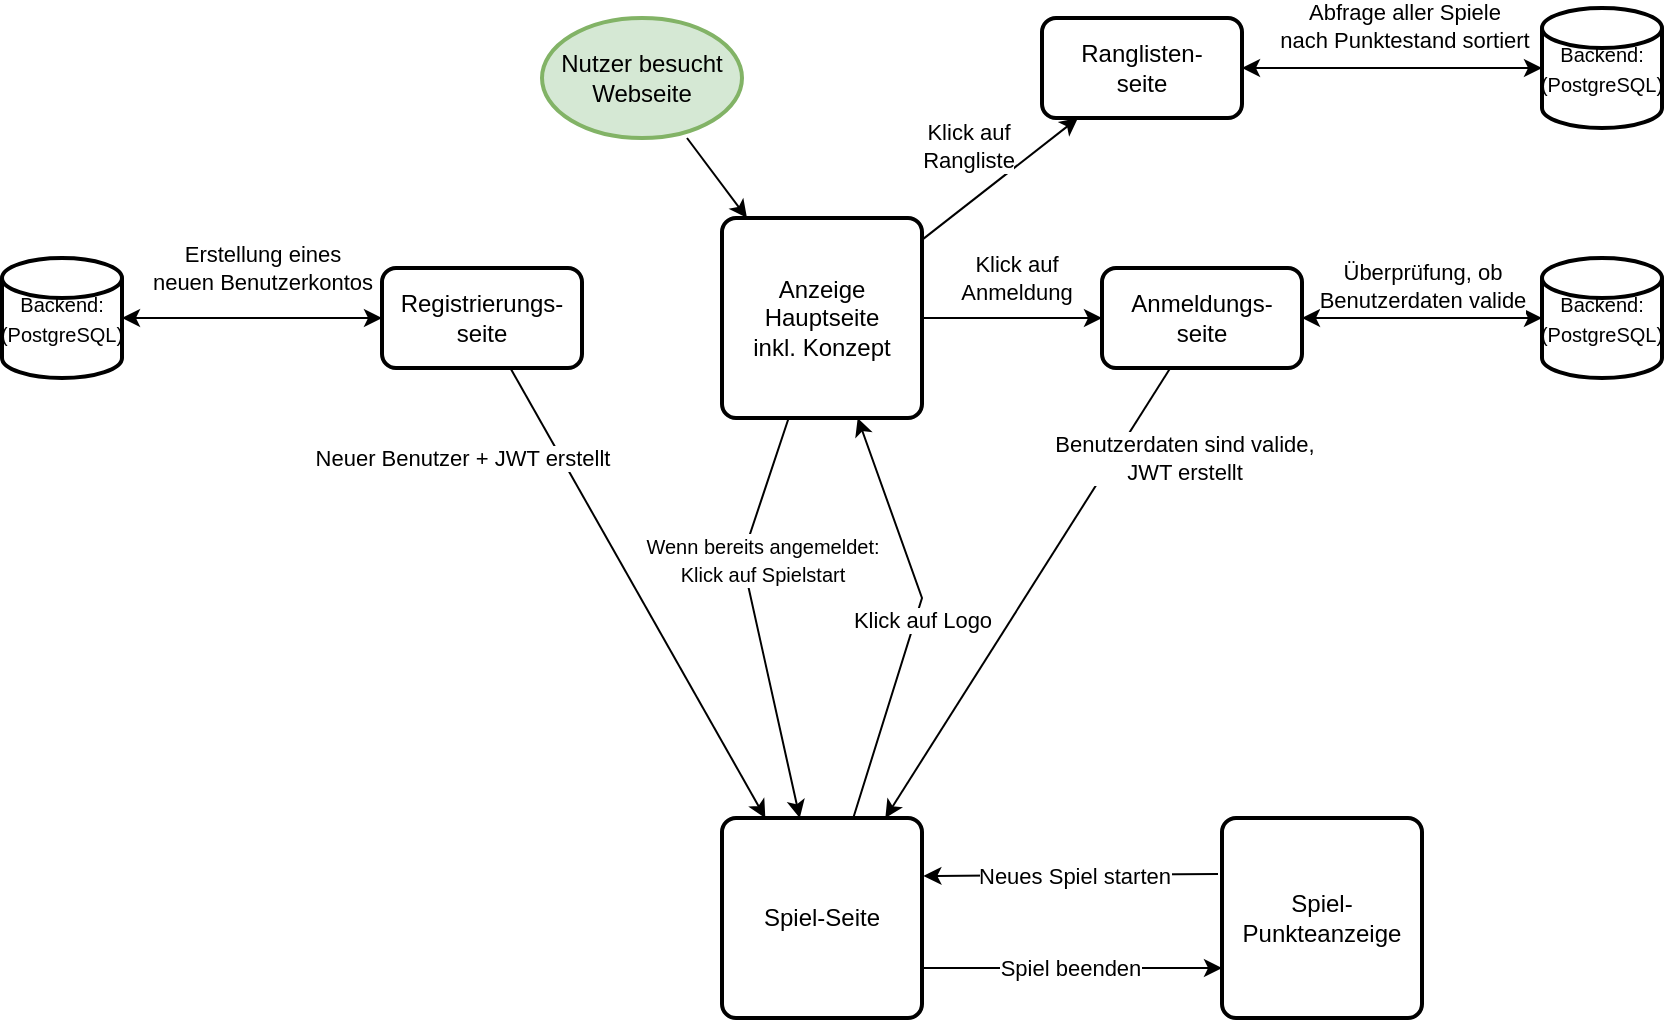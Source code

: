 <mxfile version="24.6.3" type="device">
  <diagram name="Page-1" id="NS6wMwtN1VQb5dfhVf4_">
    <mxGraphModel dx="2497" dy="916" grid="1" gridSize="10" guides="1" tooltips="1" connect="1" arrows="1" fold="1" page="1" pageScale="1" pageWidth="850" pageHeight="1100" math="0" shadow="0">
      <root>
        <mxCell id="0" />
        <mxCell id="1" parent="0" />
        <mxCell id="o07_tmJpIl-laI3UJr2p-1" value="" style="endArrow=classic;html=1;rounded=0;" edge="1" parent="1" source="o07_tmJpIl-laI3UJr2p-2" target="o07_tmJpIl-laI3UJr2p-3">
          <mxGeometry width="50" height="50" relative="1" as="geometry">
            <mxPoint x="350" y="420" as="sourcePoint" />
            <mxPoint x="400" y="370" as="targetPoint" />
          </mxGeometry>
        </mxCell>
        <mxCell id="o07_tmJpIl-laI3UJr2p-2" value="Nutzer besucht Webseite" style="strokeWidth=2;html=1;shape=mxgraph.flowchart.start_1;whiteSpace=wrap;fillColor=#d5e8d4;strokeColor=#82b366;" vertex="1" parent="1">
          <mxGeometry x="260" y="220" width="100" height="60" as="geometry" />
        </mxCell>
        <mxCell id="o07_tmJpIl-laI3UJr2p-3" value="&lt;div&gt;Anzeige&lt;/div&gt;&lt;div&gt;Hauptseite&lt;/div&gt;&lt;div&gt;inkl. Konzept&lt;/div&gt;" style="rounded=1;whiteSpace=wrap;html=1;absoluteArcSize=1;arcSize=14;strokeWidth=2;" vertex="1" parent="1">
          <mxGeometry x="350" y="320" width="100" height="100" as="geometry" />
        </mxCell>
        <mxCell id="o07_tmJpIl-laI3UJr2p-4" value="&lt;font style=&quot;font-size: 10px;&quot;&gt;Backend:&lt;br&gt;&lt;font style=&quot;font-size: 10px;&quot;&gt;(PostgreSQL)&lt;/font&gt;&lt;/font&gt;" style="strokeWidth=2;html=1;shape=mxgraph.flowchart.database;whiteSpace=wrap;" vertex="1" parent="1">
          <mxGeometry x="760" y="340" width="60" height="60" as="geometry" />
        </mxCell>
        <mxCell id="o07_tmJpIl-laI3UJr2p-5" value="" style="endArrow=classic;html=1;rounded=0;" edge="1" parent="1" source="o07_tmJpIl-laI3UJr2p-3" target="o07_tmJpIl-laI3UJr2p-6">
          <mxGeometry width="50" height="50" relative="1" as="geometry">
            <mxPoint x="630" y="430" as="sourcePoint" />
            <mxPoint x="600" y="370" as="targetPoint" />
          </mxGeometry>
        </mxCell>
        <mxCell id="o07_tmJpIl-laI3UJr2p-7" value="Klick auf&lt;br&gt;Anmeldung" style="edgeLabel;html=1;align=center;verticalAlign=middle;resizable=0;points=[];" vertex="1" connectable="0" parent="o07_tmJpIl-laI3UJr2p-5">
          <mxGeometry x="0.411" y="-1" relative="1" as="geometry">
            <mxPoint x="-17" y="-21" as="offset" />
          </mxGeometry>
        </mxCell>
        <mxCell id="o07_tmJpIl-laI3UJr2p-6" value="Anmeldungs-&lt;br&gt;seite" style="rounded=1;whiteSpace=wrap;html=1;absoluteArcSize=1;arcSize=14;strokeWidth=2;" vertex="1" parent="1">
          <mxGeometry x="540" y="345" width="100" height="50" as="geometry" />
        </mxCell>
        <mxCell id="o07_tmJpIl-laI3UJr2p-9" value="" style="endArrow=classic;startArrow=classic;html=1;rounded=0;" edge="1" parent="1" source="o07_tmJpIl-laI3UJr2p-6" target="o07_tmJpIl-laI3UJr2p-4">
          <mxGeometry width="50" height="50" relative="1" as="geometry">
            <mxPoint x="700" y="480" as="sourcePoint" />
            <mxPoint x="750" y="430" as="targetPoint" />
          </mxGeometry>
        </mxCell>
        <mxCell id="o07_tmJpIl-laI3UJr2p-10" value="&lt;div&gt;Überprüfung, ob&lt;/div&gt;&lt;div&gt;Benutzerdaten valide&lt;/div&gt;" style="edgeLabel;html=1;align=center;verticalAlign=middle;resizable=0;points=[];" vertex="1" connectable="0" parent="o07_tmJpIl-laI3UJr2p-9">
          <mxGeometry x="0.501" y="2" relative="1" as="geometry">
            <mxPoint x="-30" y="-14" as="offset" />
          </mxGeometry>
        </mxCell>
        <mxCell id="o07_tmJpIl-laI3UJr2p-11" value="" style="endArrow=classic;html=1;rounded=0;" edge="1" parent="1" source="o07_tmJpIl-laI3UJr2p-6" target="o07_tmJpIl-laI3UJr2p-12">
          <mxGeometry width="50" height="50" relative="1" as="geometry">
            <mxPoint x="640" y="480" as="sourcePoint" />
            <mxPoint x="600" y="490" as="targetPoint" />
          </mxGeometry>
        </mxCell>
        <mxCell id="o07_tmJpIl-laI3UJr2p-13" value="Benutzerdaten sind valide,&lt;br&gt;&lt;div&gt;JWT erstellt&lt;/div&gt;" style="edgeLabel;html=1;align=center;verticalAlign=middle;resizable=0;points=[];" vertex="1" connectable="0" parent="o07_tmJpIl-laI3UJr2p-11">
          <mxGeometry x="-0.263" y="2" relative="1" as="geometry">
            <mxPoint x="57" y="-39" as="offset" />
          </mxGeometry>
        </mxCell>
        <mxCell id="o07_tmJpIl-laI3UJr2p-12" value="Spiel-Seite" style="rounded=1;whiteSpace=wrap;html=1;absoluteArcSize=1;arcSize=14;strokeWidth=2;" vertex="1" parent="1">
          <mxGeometry x="350" y="620" width="100" height="100" as="geometry" />
        </mxCell>
        <mxCell id="o07_tmJpIl-laI3UJr2p-14" value="" style="endArrow=classic;html=1;rounded=0;" edge="1" parent="1" source="o07_tmJpIl-laI3UJr2p-3" target="o07_tmJpIl-laI3UJr2p-12">
          <mxGeometry width="50" height="50" relative="1" as="geometry">
            <mxPoint x="460" y="380" as="sourcePoint" />
            <mxPoint x="550" y="380" as="targetPoint" />
            <Array as="points">
              <mxPoint x="360" y="490" />
            </Array>
          </mxGeometry>
        </mxCell>
        <mxCell id="o07_tmJpIl-laI3UJr2p-15" value="&lt;font style=&quot;font-size: 10px;&quot;&gt;Wenn bereits angemeldet:&lt;br&gt;Klick auf Spielstart&lt;/font&gt;" style="edgeLabel;html=1;align=center;verticalAlign=middle;resizable=0;points=[];" vertex="1" connectable="0" parent="o07_tmJpIl-laI3UJr2p-14">
          <mxGeometry x="0.411" y="-1" relative="1" as="geometry">
            <mxPoint x="-5" y="-70" as="offset" />
          </mxGeometry>
        </mxCell>
        <mxCell id="o07_tmJpIl-laI3UJr2p-16" value="&lt;div&gt;Registrierungs-&lt;/div&gt;&lt;div&gt;seite&lt;/div&gt;" style="rounded=1;whiteSpace=wrap;html=1;absoluteArcSize=1;arcSize=14;strokeWidth=2;" vertex="1" parent="1">
          <mxGeometry x="180" y="345" width="100" height="50" as="geometry" />
        </mxCell>
        <mxCell id="o07_tmJpIl-laI3UJr2p-17" value="&lt;font style=&quot;font-size: 10px;&quot;&gt;Backend:&lt;br&gt;&lt;font style=&quot;font-size: 10px;&quot;&gt;(PostgreSQL)&lt;/font&gt;&lt;/font&gt;" style="strokeWidth=2;html=1;shape=mxgraph.flowchart.database;whiteSpace=wrap;" vertex="1" parent="1">
          <mxGeometry x="-10" y="340" width="60" height="60" as="geometry" />
        </mxCell>
        <mxCell id="o07_tmJpIl-laI3UJr2p-18" value="" style="endArrow=classic;startArrow=classic;html=1;rounded=0;" edge="1" parent="1" target="o07_tmJpIl-laI3UJr2p-17" source="o07_tmJpIl-laI3UJr2p-16">
          <mxGeometry width="50" height="50" relative="1" as="geometry">
            <mxPoint x="-50" y="425" as="sourcePoint" />
            <mxPoint x="60" y="485" as="targetPoint" />
          </mxGeometry>
        </mxCell>
        <mxCell id="o07_tmJpIl-laI3UJr2p-19" value="Erstellung eines&lt;br&gt;neuen Benutzerkontos" style="edgeLabel;html=1;align=center;verticalAlign=middle;resizable=0;points=[];" vertex="1" connectable="0" parent="o07_tmJpIl-laI3UJr2p-18">
          <mxGeometry x="0.501" y="2" relative="1" as="geometry">
            <mxPoint x="37" y="-27" as="offset" />
          </mxGeometry>
        </mxCell>
        <mxCell id="o07_tmJpIl-laI3UJr2p-20" value="" style="endArrow=classic;html=1;rounded=0;" edge="1" parent="1" source="o07_tmJpIl-laI3UJr2p-16" target="o07_tmJpIl-laI3UJr2p-12">
          <mxGeometry width="50" height="50" relative="1" as="geometry">
            <mxPoint x="579" y="405" as="sourcePoint" />
            <mxPoint x="451" y="560" as="targetPoint" />
          </mxGeometry>
        </mxCell>
        <mxCell id="o07_tmJpIl-laI3UJr2p-21" value="Neuer Benutzer + JWT erstellt" style="edgeLabel;html=1;align=center;verticalAlign=middle;resizable=0;points=[];" vertex="1" connectable="0" parent="o07_tmJpIl-laI3UJr2p-20">
          <mxGeometry x="-0.263" y="2" relative="1" as="geometry">
            <mxPoint x="-73" y="-37" as="offset" />
          </mxGeometry>
        </mxCell>
        <mxCell id="o07_tmJpIl-laI3UJr2p-23" value="" style="endArrow=classic;html=1;rounded=0;" edge="1" parent="1" source="o07_tmJpIl-laI3UJr2p-12" target="o07_tmJpIl-laI3UJr2p-3">
          <mxGeometry width="50" height="50" relative="1" as="geometry">
            <mxPoint x="393" y="430" as="sourcePoint" />
            <mxPoint x="530" y="590" as="targetPoint" />
            <Array as="points">
              <mxPoint x="450" y="510" />
            </Array>
          </mxGeometry>
        </mxCell>
        <mxCell id="o07_tmJpIl-laI3UJr2p-24" value="Klick auf Logo" style="edgeLabel;html=1;align=center;verticalAlign=middle;resizable=0;points=[];" vertex="1" connectable="0" parent="o07_tmJpIl-laI3UJr2p-23">
          <mxGeometry x="0.411" y="-1" relative="1" as="geometry">
            <mxPoint x="10" y="42" as="offset" />
          </mxGeometry>
        </mxCell>
        <mxCell id="o07_tmJpIl-laI3UJr2p-25" value="&lt;div&gt;Ranglisten-&lt;/div&gt;&lt;div&gt;seite&lt;br&gt;&lt;/div&gt;" style="rounded=1;whiteSpace=wrap;html=1;absoluteArcSize=1;arcSize=14;strokeWidth=2;" vertex="1" parent="1">
          <mxGeometry x="510" y="220" width="100" height="50" as="geometry" />
        </mxCell>
        <mxCell id="o07_tmJpIl-laI3UJr2p-26" value="" style="endArrow=classic;html=1;rounded=0;" edge="1" parent="1" source="o07_tmJpIl-laI3UJr2p-3" target="o07_tmJpIl-laI3UJr2p-25">
          <mxGeometry width="50" height="50" relative="1" as="geometry">
            <mxPoint x="460" y="380" as="sourcePoint" />
            <mxPoint x="550" y="380" as="targetPoint" />
          </mxGeometry>
        </mxCell>
        <mxCell id="o07_tmJpIl-laI3UJr2p-27" value="Klick auf&lt;br&gt;Rangliste" style="edgeLabel;html=1;align=center;verticalAlign=middle;resizable=0;points=[];" vertex="1" connectable="0" parent="o07_tmJpIl-laI3UJr2p-26">
          <mxGeometry x="0.411" y="-1" relative="1" as="geometry">
            <mxPoint x="-33" y="-5" as="offset" />
          </mxGeometry>
        </mxCell>
        <mxCell id="o07_tmJpIl-laI3UJr2p-29" value="&lt;font style=&quot;font-size: 10px;&quot;&gt;Backend:&lt;br&gt;&lt;font style=&quot;font-size: 10px;&quot;&gt;(PostgreSQL)&lt;/font&gt;&lt;/font&gt;" style="strokeWidth=2;html=1;shape=mxgraph.flowchart.database;whiteSpace=wrap;" vertex="1" parent="1">
          <mxGeometry x="760" y="215" width="60" height="60" as="geometry" />
        </mxCell>
        <mxCell id="o07_tmJpIl-laI3UJr2p-31" value="" style="endArrow=classic;startArrow=classic;html=1;rounded=0;" edge="1" parent="1" source="o07_tmJpIl-laI3UJr2p-25" target="o07_tmJpIl-laI3UJr2p-29">
          <mxGeometry width="50" height="50" relative="1" as="geometry">
            <mxPoint x="650" y="380" as="sourcePoint" />
            <mxPoint x="770" y="380" as="targetPoint" />
          </mxGeometry>
        </mxCell>
        <mxCell id="o07_tmJpIl-laI3UJr2p-32" value="Abfrage aller Spiele&lt;br&gt;nach Punktestand sortiert" style="edgeLabel;html=1;align=center;verticalAlign=middle;resizable=0;points=[];" vertex="1" connectable="0" parent="o07_tmJpIl-laI3UJr2p-31">
          <mxGeometry x="0.501" y="2" relative="1" as="geometry">
            <mxPoint x="-32" y="-19" as="offset" />
          </mxGeometry>
        </mxCell>
        <mxCell id="o07_tmJpIl-laI3UJr2p-33" value="Spiel-Punkteanzeige" style="rounded=1;whiteSpace=wrap;html=1;absoluteArcSize=1;arcSize=14;strokeWidth=2;" vertex="1" parent="1">
          <mxGeometry x="600" y="620" width="100" height="100" as="geometry" />
        </mxCell>
        <mxCell id="o07_tmJpIl-laI3UJr2p-34" value="" style="endArrow=classic;html=1;rounded=0;exitX=1;exitY=0.75;exitDx=0;exitDy=0;entryX=0;entryY=0.75;entryDx=0;entryDy=0;" edge="1" parent="1" source="o07_tmJpIl-laI3UJr2p-12" target="o07_tmJpIl-laI3UJr2p-33">
          <mxGeometry width="50" height="50" relative="1" as="geometry">
            <mxPoint x="510" y="830" as="sourcePoint" />
            <mxPoint x="560" y="780" as="targetPoint" />
          </mxGeometry>
        </mxCell>
        <mxCell id="o07_tmJpIl-laI3UJr2p-36" value="Spiel beenden" style="edgeLabel;html=1;align=center;verticalAlign=middle;resizable=0;points=[];" vertex="1" connectable="0" parent="o07_tmJpIl-laI3UJr2p-34">
          <mxGeometry x="-0.013" relative="1" as="geometry">
            <mxPoint as="offset" />
          </mxGeometry>
        </mxCell>
        <mxCell id="o07_tmJpIl-laI3UJr2p-37" value="" style="endArrow=classic;html=1;rounded=0;entryX=1.007;entryY=0.29;entryDx=0;entryDy=0;entryPerimeter=0;" edge="1" parent="1" target="o07_tmJpIl-laI3UJr2p-12">
          <mxGeometry width="50" height="50" relative="1" as="geometry">
            <mxPoint x="598" y="648" as="sourcePoint" />
            <mxPoint x="620" y="705" as="targetPoint" />
          </mxGeometry>
        </mxCell>
        <mxCell id="o07_tmJpIl-laI3UJr2p-38" value="Neues Spiel starten" style="edgeLabel;html=1;align=center;verticalAlign=middle;resizable=0;points=[];" vertex="1" connectable="0" parent="o07_tmJpIl-laI3UJr2p-37">
          <mxGeometry x="-0.013" relative="1" as="geometry">
            <mxPoint as="offset" />
          </mxGeometry>
        </mxCell>
      </root>
    </mxGraphModel>
  </diagram>
</mxfile>
